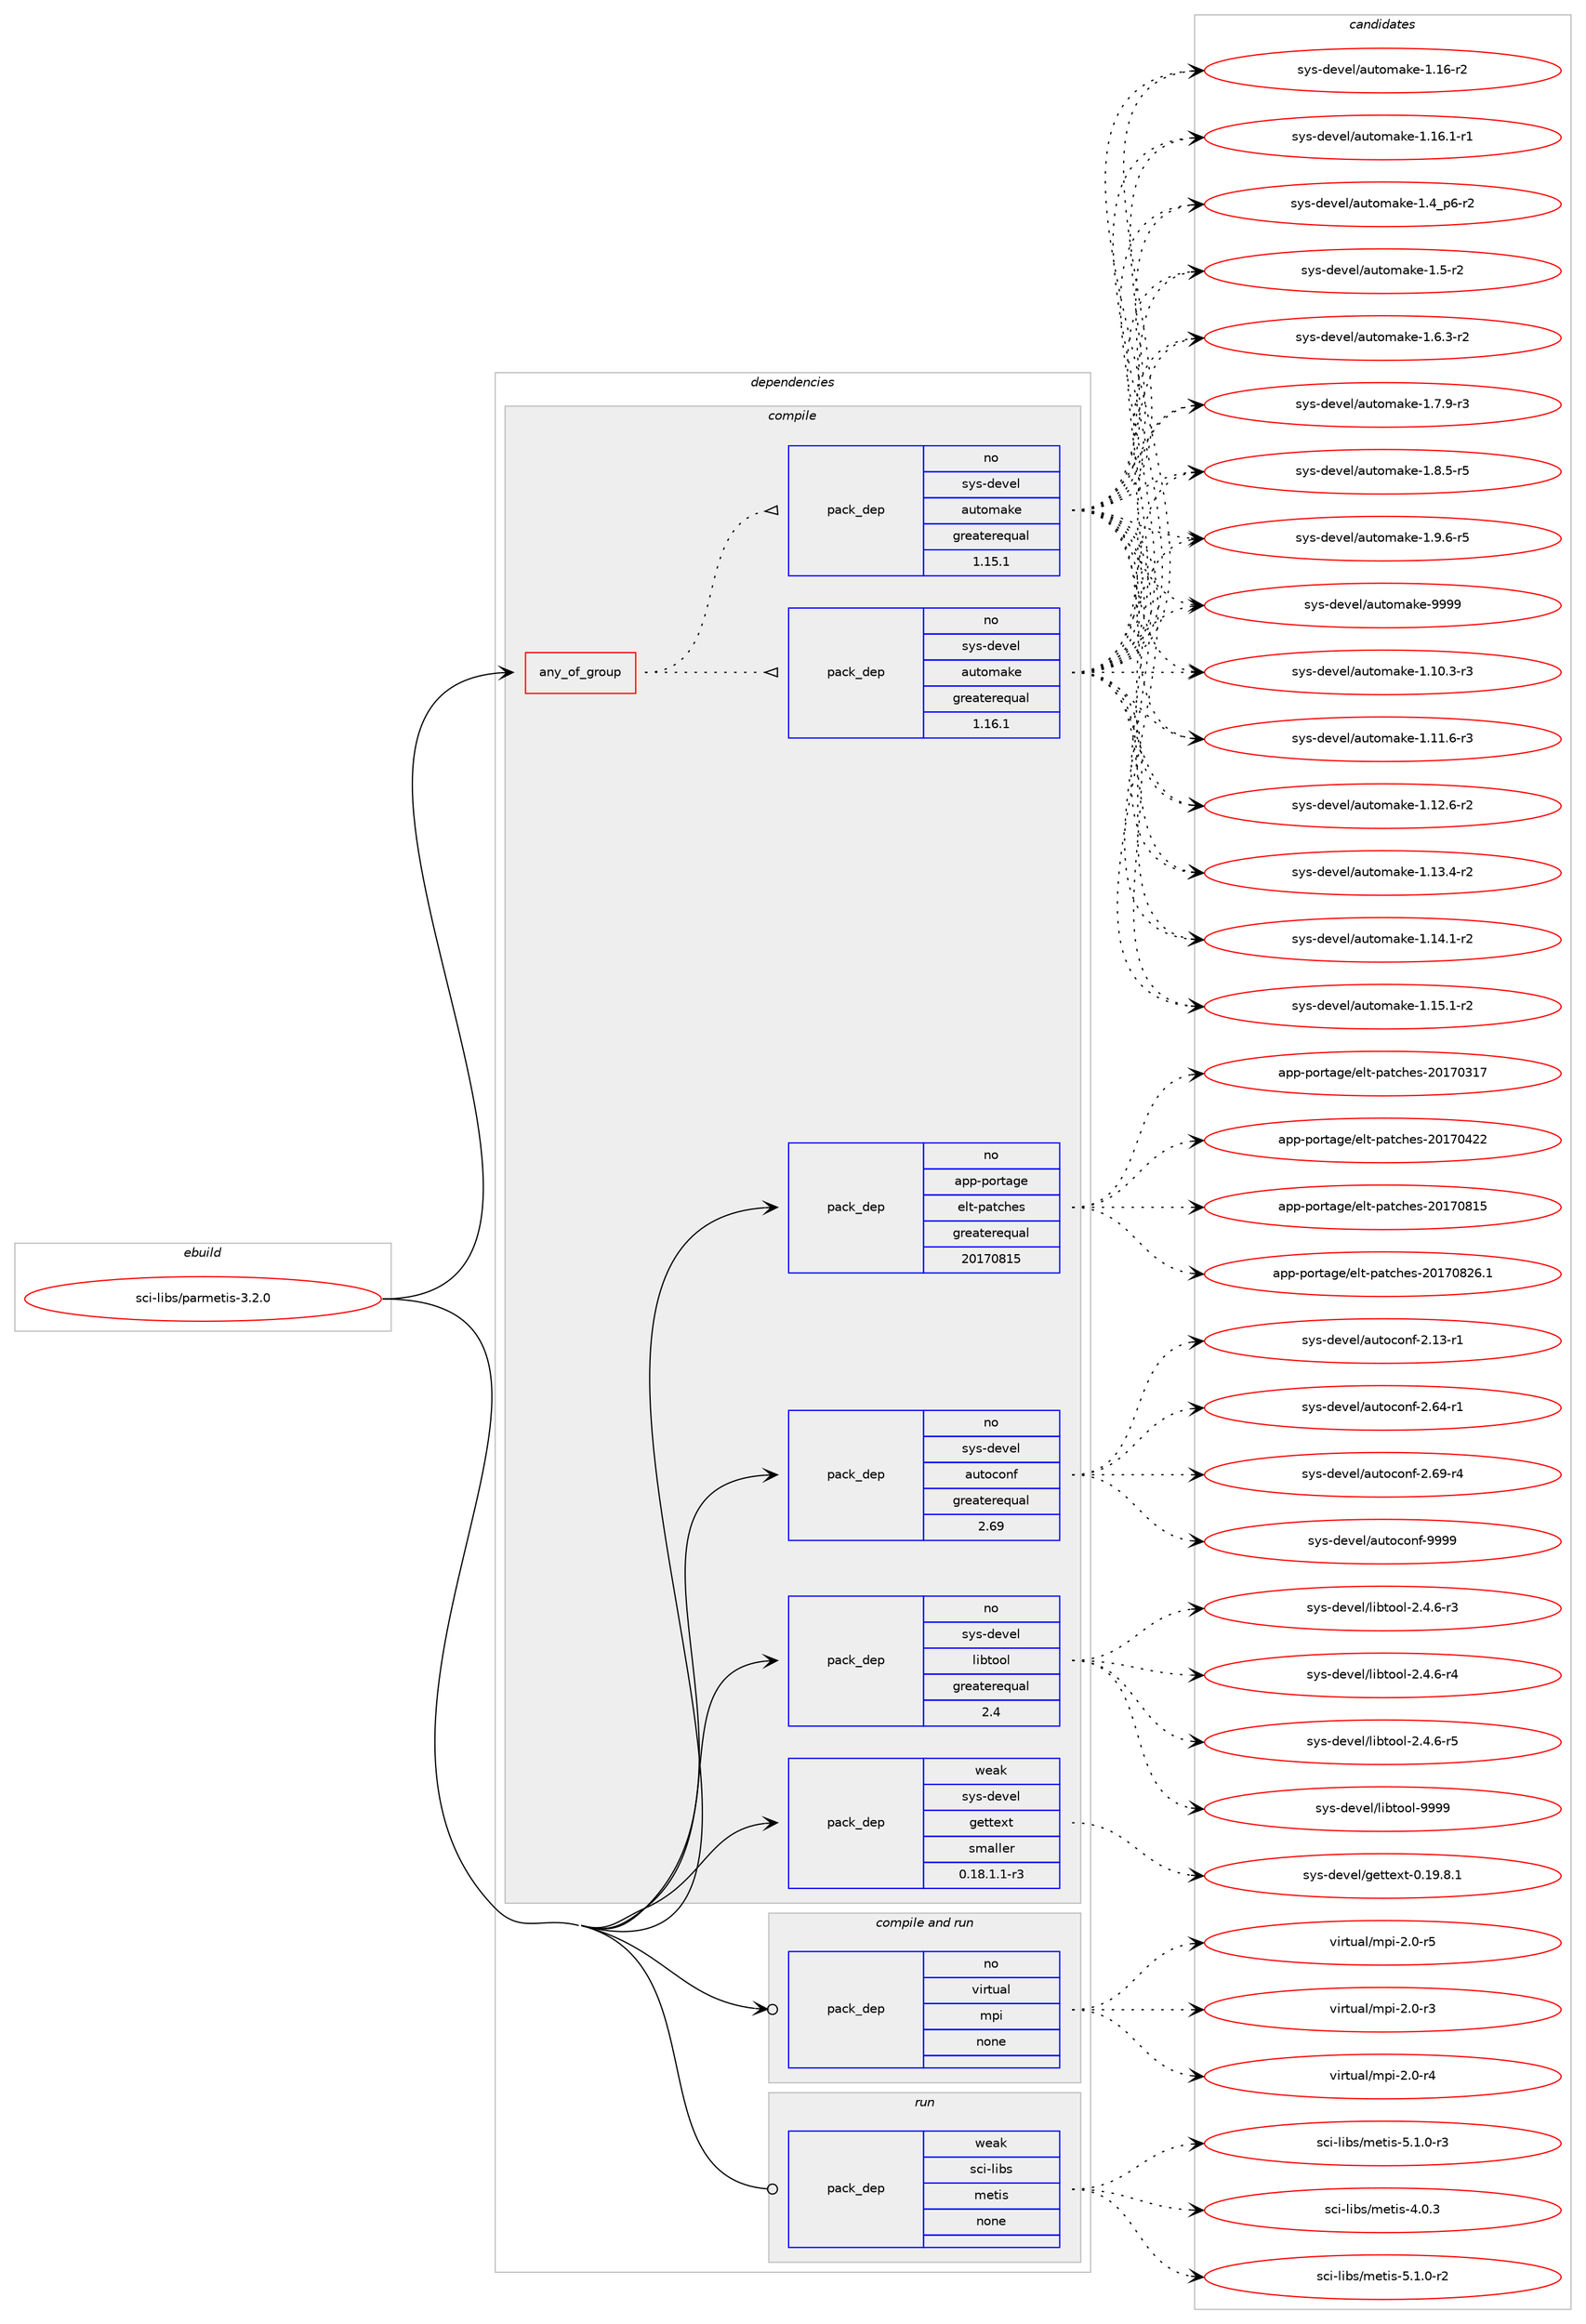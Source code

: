 digraph prolog {

# *************
# Graph options
# *************

newrank=true;
concentrate=true;
compound=true;
graph [rankdir=LR,fontname=Helvetica,fontsize=10,ranksep=1.5];#, ranksep=2.5, nodesep=0.2];
edge  [arrowhead=vee];
node  [fontname=Helvetica,fontsize=10];

# **********
# The ebuild
# **********

subgraph cluster_leftcol {
color=gray;
rank=same;
label=<<i>ebuild</i>>;
id [label="sci-libs/parmetis-3.2.0", color=red, width=4, href="../sci-libs/parmetis-3.2.0.svg"];
}

# ****************
# The dependencies
# ****************

subgraph cluster_midcol {
color=gray;
label=<<i>dependencies</i>>;
subgraph cluster_compile {
fillcolor="#eeeeee";
style=filled;
label=<<i>compile</i>>;
subgraph any26950 {
dependency1695581 [label=<<TABLE BORDER="0" CELLBORDER="1" CELLSPACING="0" CELLPADDING="4"><TR><TD CELLPADDING="10">any_of_group</TD></TR></TABLE>>, shape=none, color=red];subgraph pack1213869 {
dependency1695582 [label=<<TABLE BORDER="0" CELLBORDER="1" CELLSPACING="0" CELLPADDING="4" WIDTH="220"><TR><TD ROWSPAN="6" CELLPADDING="30">pack_dep</TD></TR><TR><TD WIDTH="110">no</TD></TR><TR><TD>sys-devel</TD></TR><TR><TD>automake</TD></TR><TR><TD>greaterequal</TD></TR><TR><TD>1.16.1</TD></TR></TABLE>>, shape=none, color=blue];
}
dependency1695581:e -> dependency1695582:w [weight=20,style="dotted",arrowhead="oinv"];
subgraph pack1213870 {
dependency1695583 [label=<<TABLE BORDER="0" CELLBORDER="1" CELLSPACING="0" CELLPADDING="4" WIDTH="220"><TR><TD ROWSPAN="6" CELLPADDING="30">pack_dep</TD></TR><TR><TD WIDTH="110">no</TD></TR><TR><TD>sys-devel</TD></TR><TR><TD>automake</TD></TR><TR><TD>greaterequal</TD></TR><TR><TD>1.15.1</TD></TR></TABLE>>, shape=none, color=blue];
}
dependency1695581:e -> dependency1695583:w [weight=20,style="dotted",arrowhead="oinv"];
}
id:e -> dependency1695581:w [weight=20,style="solid",arrowhead="vee"];
subgraph pack1213871 {
dependency1695584 [label=<<TABLE BORDER="0" CELLBORDER="1" CELLSPACING="0" CELLPADDING="4" WIDTH="220"><TR><TD ROWSPAN="6" CELLPADDING="30">pack_dep</TD></TR><TR><TD WIDTH="110">no</TD></TR><TR><TD>app-portage</TD></TR><TR><TD>elt-patches</TD></TR><TR><TD>greaterequal</TD></TR><TR><TD>20170815</TD></TR></TABLE>>, shape=none, color=blue];
}
id:e -> dependency1695584:w [weight=20,style="solid",arrowhead="vee"];
subgraph pack1213872 {
dependency1695585 [label=<<TABLE BORDER="0" CELLBORDER="1" CELLSPACING="0" CELLPADDING="4" WIDTH="220"><TR><TD ROWSPAN="6" CELLPADDING="30">pack_dep</TD></TR><TR><TD WIDTH="110">no</TD></TR><TR><TD>sys-devel</TD></TR><TR><TD>autoconf</TD></TR><TR><TD>greaterequal</TD></TR><TR><TD>2.69</TD></TR></TABLE>>, shape=none, color=blue];
}
id:e -> dependency1695585:w [weight=20,style="solid",arrowhead="vee"];
subgraph pack1213873 {
dependency1695586 [label=<<TABLE BORDER="0" CELLBORDER="1" CELLSPACING="0" CELLPADDING="4" WIDTH="220"><TR><TD ROWSPAN="6" CELLPADDING="30">pack_dep</TD></TR><TR><TD WIDTH="110">no</TD></TR><TR><TD>sys-devel</TD></TR><TR><TD>libtool</TD></TR><TR><TD>greaterequal</TD></TR><TR><TD>2.4</TD></TR></TABLE>>, shape=none, color=blue];
}
id:e -> dependency1695586:w [weight=20,style="solid",arrowhead="vee"];
subgraph pack1213874 {
dependency1695587 [label=<<TABLE BORDER="0" CELLBORDER="1" CELLSPACING="0" CELLPADDING="4" WIDTH="220"><TR><TD ROWSPAN="6" CELLPADDING="30">pack_dep</TD></TR><TR><TD WIDTH="110">weak</TD></TR><TR><TD>sys-devel</TD></TR><TR><TD>gettext</TD></TR><TR><TD>smaller</TD></TR><TR><TD>0.18.1.1-r3</TD></TR></TABLE>>, shape=none, color=blue];
}
id:e -> dependency1695587:w [weight=20,style="solid",arrowhead="vee"];
}
subgraph cluster_compileandrun {
fillcolor="#eeeeee";
style=filled;
label=<<i>compile and run</i>>;
subgraph pack1213875 {
dependency1695588 [label=<<TABLE BORDER="0" CELLBORDER="1" CELLSPACING="0" CELLPADDING="4" WIDTH="220"><TR><TD ROWSPAN="6" CELLPADDING="30">pack_dep</TD></TR><TR><TD WIDTH="110">no</TD></TR><TR><TD>virtual</TD></TR><TR><TD>mpi</TD></TR><TR><TD>none</TD></TR><TR><TD></TD></TR></TABLE>>, shape=none, color=blue];
}
id:e -> dependency1695588:w [weight=20,style="solid",arrowhead="odotvee"];
}
subgraph cluster_run {
fillcolor="#eeeeee";
style=filled;
label=<<i>run</i>>;
subgraph pack1213876 {
dependency1695589 [label=<<TABLE BORDER="0" CELLBORDER="1" CELLSPACING="0" CELLPADDING="4" WIDTH="220"><TR><TD ROWSPAN="6" CELLPADDING="30">pack_dep</TD></TR><TR><TD WIDTH="110">weak</TD></TR><TR><TD>sci-libs</TD></TR><TR><TD>metis</TD></TR><TR><TD>none</TD></TR><TR><TD></TD></TR></TABLE>>, shape=none, color=blue];
}
id:e -> dependency1695589:w [weight=20,style="solid",arrowhead="odot"];
}
}

# **************
# The candidates
# **************

subgraph cluster_choices {
rank=same;
color=gray;
label=<<i>candidates</i>>;

subgraph choice1213869 {
color=black;
nodesep=1;
choice11512111545100101118101108479711711611110997107101454946494846514511451 [label="sys-devel/automake-1.10.3-r3", color=red, width=4,href="../sys-devel/automake-1.10.3-r3.svg"];
choice11512111545100101118101108479711711611110997107101454946494946544511451 [label="sys-devel/automake-1.11.6-r3", color=red, width=4,href="../sys-devel/automake-1.11.6-r3.svg"];
choice11512111545100101118101108479711711611110997107101454946495046544511450 [label="sys-devel/automake-1.12.6-r2", color=red, width=4,href="../sys-devel/automake-1.12.6-r2.svg"];
choice11512111545100101118101108479711711611110997107101454946495146524511450 [label="sys-devel/automake-1.13.4-r2", color=red, width=4,href="../sys-devel/automake-1.13.4-r2.svg"];
choice11512111545100101118101108479711711611110997107101454946495246494511450 [label="sys-devel/automake-1.14.1-r2", color=red, width=4,href="../sys-devel/automake-1.14.1-r2.svg"];
choice11512111545100101118101108479711711611110997107101454946495346494511450 [label="sys-devel/automake-1.15.1-r2", color=red, width=4,href="../sys-devel/automake-1.15.1-r2.svg"];
choice1151211154510010111810110847971171161111099710710145494649544511450 [label="sys-devel/automake-1.16-r2", color=red, width=4,href="../sys-devel/automake-1.16-r2.svg"];
choice11512111545100101118101108479711711611110997107101454946495446494511449 [label="sys-devel/automake-1.16.1-r1", color=red, width=4,href="../sys-devel/automake-1.16.1-r1.svg"];
choice115121115451001011181011084797117116111109971071014549465295112544511450 [label="sys-devel/automake-1.4_p6-r2", color=red, width=4,href="../sys-devel/automake-1.4_p6-r2.svg"];
choice11512111545100101118101108479711711611110997107101454946534511450 [label="sys-devel/automake-1.5-r2", color=red, width=4,href="../sys-devel/automake-1.5-r2.svg"];
choice115121115451001011181011084797117116111109971071014549465446514511450 [label="sys-devel/automake-1.6.3-r2", color=red, width=4,href="../sys-devel/automake-1.6.3-r2.svg"];
choice115121115451001011181011084797117116111109971071014549465546574511451 [label="sys-devel/automake-1.7.9-r3", color=red, width=4,href="../sys-devel/automake-1.7.9-r3.svg"];
choice115121115451001011181011084797117116111109971071014549465646534511453 [label="sys-devel/automake-1.8.5-r5", color=red, width=4,href="../sys-devel/automake-1.8.5-r5.svg"];
choice115121115451001011181011084797117116111109971071014549465746544511453 [label="sys-devel/automake-1.9.6-r5", color=red, width=4,href="../sys-devel/automake-1.9.6-r5.svg"];
choice115121115451001011181011084797117116111109971071014557575757 [label="sys-devel/automake-9999", color=red, width=4,href="../sys-devel/automake-9999.svg"];
dependency1695582:e -> choice11512111545100101118101108479711711611110997107101454946494846514511451:w [style=dotted,weight="100"];
dependency1695582:e -> choice11512111545100101118101108479711711611110997107101454946494946544511451:w [style=dotted,weight="100"];
dependency1695582:e -> choice11512111545100101118101108479711711611110997107101454946495046544511450:w [style=dotted,weight="100"];
dependency1695582:e -> choice11512111545100101118101108479711711611110997107101454946495146524511450:w [style=dotted,weight="100"];
dependency1695582:e -> choice11512111545100101118101108479711711611110997107101454946495246494511450:w [style=dotted,weight="100"];
dependency1695582:e -> choice11512111545100101118101108479711711611110997107101454946495346494511450:w [style=dotted,weight="100"];
dependency1695582:e -> choice1151211154510010111810110847971171161111099710710145494649544511450:w [style=dotted,weight="100"];
dependency1695582:e -> choice11512111545100101118101108479711711611110997107101454946495446494511449:w [style=dotted,weight="100"];
dependency1695582:e -> choice115121115451001011181011084797117116111109971071014549465295112544511450:w [style=dotted,weight="100"];
dependency1695582:e -> choice11512111545100101118101108479711711611110997107101454946534511450:w [style=dotted,weight="100"];
dependency1695582:e -> choice115121115451001011181011084797117116111109971071014549465446514511450:w [style=dotted,weight="100"];
dependency1695582:e -> choice115121115451001011181011084797117116111109971071014549465546574511451:w [style=dotted,weight="100"];
dependency1695582:e -> choice115121115451001011181011084797117116111109971071014549465646534511453:w [style=dotted,weight="100"];
dependency1695582:e -> choice115121115451001011181011084797117116111109971071014549465746544511453:w [style=dotted,weight="100"];
dependency1695582:e -> choice115121115451001011181011084797117116111109971071014557575757:w [style=dotted,weight="100"];
}
subgraph choice1213870 {
color=black;
nodesep=1;
choice11512111545100101118101108479711711611110997107101454946494846514511451 [label="sys-devel/automake-1.10.3-r3", color=red, width=4,href="../sys-devel/automake-1.10.3-r3.svg"];
choice11512111545100101118101108479711711611110997107101454946494946544511451 [label="sys-devel/automake-1.11.6-r3", color=red, width=4,href="../sys-devel/automake-1.11.6-r3.svg"];
choice11512111545100101118101108479711711611110997107101454946495046544511450 [label="sys-devel/automake-1.12.6-r2", color=red, width=4,href="../sys-devel/automake-1.12.6-r2.svg"];
choice11512111545100101118101108479711711611110997107101454946495146524511450 [label="sys-devel/automake-1.13.4-r2", color=red, width=4,href="../sys-devel/automake-1.13.4-r2.svg"];
choice11512111545100101118101108479711711611110997107101454946495246494511450 [label="sys-devel/automake-1.14.1-r2", color=red, width=4,href="../sys-devel/automake-1.14.1-r2.svg"];
choice11512111545100101118101108479711711611110997107101454946495346494511450 [label="sys-devel/automake-1.15.1-r2", color=red, width=4,href="../sys-devel/automake-1.15.1-r2.svg"];
choice1151211154510010111810110847971171161111099710710145494649544511450 [label="sys-devel/automake-1.16-r2", color=red, width=4,href="../sys-devel/automake-1.16-r2.svg"];
choice11512111545100101118101108479711711611110997107101454946495446494511449 [label="sys-devel/automake-1.16.1-r1", color=red, width=4,href="../sys-devel/automake-1.16.1-r1.svg"];
choice115121115451001011181011084797117116111109971071014549465295112544511450 [label="sys-devel/automake-1.4_p6-r2", color=red, width=4,href="../sys-devel/automake-1.4_p6-r2.svg"];
choice11512111545100101118101108479711711611110997107101454946534511450 [label="sys-devel/automake-1.5-r2", color=red, width=4,href="../sys-devel/automake-1.5-r2.svg"];
choice115121115451001011181011084797117116111109971071014549465446514511450 [label="sys-devel/automake-1.6.3-r2", color=red, width=4,href="../sys-devel/automake-1.6.3-r2.svg"];
choice115121115451001011181011084797117116111109971071014549465546574511451 [label="sys-devel/automake-1.7.9-r3", color=red, width=4,href="../sys-devel/automake-1.7.9-r3.svg"];
choice115121115451001011181011084797117116111109971071014549465646534511453 [label="sys-devel/automake-1.8.5-r5", color=red, width=4,href="../sys-devel/automake-1.8.5-r5.svg"];
choice115121115451001011181011084797117116111109971071014549465746544511453 [label="sys-devel/automake-1.9.6-r5", color=red, width=4,href="../sys-devel/automake-1.9.6-r5.svg"];
choice115121115451001011181011084797117116111109971071014557575757 [label="sys-devel/automake-9999", color=red, width=4,href="../sys-devel/automake-9999.svg"];
dependency1695583:e -> choice11512111545100101118101108479711711611110997107101454946494846514511451:w [style=dotted,weight="100"];
dependency1695583:e -> choice11512111545100101118101108479711711611110997107101454946494946544511451:w [style=dotted,weight="100"];
dependency1695583:e -> choice11512111545100101118101108479711711611110997107101454946495046544511450:w [style=dotted,weight="100"];
dependency1695583:e -> choice11512111545100101118101108479711711611110997107101454946495146524511450:w [style=dotted,weight="100"];
dependency1695583:e -> choice11512111545100101118101108479711711611110997107101454946495246494511450:w [style=dotted,weight="100"];
dependency1695583:e -> choice11512111545100101118101108479711711611110997107101454946495346494511450:w [style=dotted,weight="100"];
dependency1695583:e -> choice1151211154510010111810110847971171161111099710710145494649544511450:w [style=dotted,weight="100"];
dependency1695583:e -> choice11512111545100101118101108479711711611110997107101454946495446494511449:w [style=dotted,weight="100"];
dependency1695583:e -> choice115121115451001011181011084797117116111109971071014549465295112544511450:w [style=dotted,weight="100"];
dependency1695583:e -> choice11512111545100101118101108479711711611110997107101454946534511450:w [style=dotted,weight="100"];
dependency1695583:e -> choice115121115451001011181011084797117116111109971071014549465446514511450:w [style=dotted,weight="100"];
dependency1695583:e -> choice115121115451001011181011084797117116111109971071014549465546574511451:w [style=dotted,weight="100"];
dependency1695583:e -> choice115121115451001011181011084797117116111109971071014549465646534511453:w [style=dotted,weight="100"];
dependency1695583:e -> choice115121115451001011181011084797117116111109971071014549465746544511453:w [style=dotted,weight="100"];
dependency1695583:e -> choice115121115451001011181011084797117116111109971071014557575757:w [style=dotted,weight="100"];
}
subgraph choice1213871 {
color=black;
nodesep=1;
choice97112112451121111141169710310147101108116451129711699104101115455048495548514955 [label="app-portage/elt-patches-20170317", color=red, width=4,href="../app-portage/elt-patches-20170317.svg"];
choice97112112451121111141169710310147101108116451129711699104101115455048495548525050 [label="app-portage/elt-patches-20170422", color=red, width=4,href="../app-portage/elt-patches-20170422.svg"];
choice97112112451121111141169710310147101108116451129711699104101115455048495548564953 [label="app-portage/elt-patches-20170815", color=red, width=4,href="../app-portage/elt-patches-20170815.svg"];
choice971121124511211111411697103101471011081164511297116991041011154550484955485650544649 [label="app-portage/elt-patches-20170826.1", color=red, width=4,href="../app-portage/elt-patches-20170826.1.svg"];
dependency1695584:e -> choice97112112451121111141169710310147101108116451129711699104101115455048495548514955:w [style=dotted,weight="100"];
dependency1695584:e -> choice97112112451121111141169710310147101108116451129711699104101115455048495548525050:w [style=dotted,weight="100"];
dependency1695584:e -> choice97112112451121111141169710310147101108116451129711699104101115455048495548564953:w [style=dotted,weight="100"];
dependency1695584:e -> choice971121124511211111411697103101471011081164511297116991041011154550484955485650544649:w [style=dotted,weight="100"];
}
subgraph choice1213872 {
color=black;
nodesep=1;
choice1151211154510010111810110847971171161119911111010245504649514511449 [label="sys-devel/autoconf-2.13-r1", color=red, width=4,href="../sys-devel/autoconf-2.13-r1.svg"];
choice1151211154510010111810110847971171161119911111010245504654524511449 [label="sys-devel/autoconf-2.64-r1", color=red, width=4,href="../sys-devel/autoconf-2.64-r1.svg"];
choice1151211154510010111810110847971171161119911111010245504654574511452 [label="sys-devel/autoconf-2.69-r4", color=red, width=4,href="../sys-devel/autoconf-2.69-r4.svg"];
choice115121115451001011181011084797117116111991111101024557575757 [label="sys-devel/autoconf-9999", color=red, width=4,href="../sys-devel/autoconf-9999.svg"];
dependency1695585:e -> choice1151211154510010111810110847971171161119911111010245504649514511449:w [style=dotted,weight="100"];
dependency1695585:e -> choice1151211154510010111810110847971171161119911111010245504654524511449:w [style=dotted,weight="100"];
dependency1695585:e -> choice1151211154510010111810110847971171161119911111010245504654574511452:w [style=dotted,weight="100"];
dependency1695585:e -> choice115121115451001011181011084797117116111991111101024557575757:w [style=dotted,weight="100"];
}
subgraph choice1213873 {
color=black;
nodesep=1;
choice1151211154510010111810110847108105981161111111084550465246544511451 [label="sys-devel/libtool-2.4.6-r3", color=red, width=4,href="../sys-devel/libtool-2.4.6-r3.svg"];
choice1151211154510010111810110847108105981161111111084550465246544511452 [label="sys-devel/libtool-2.4.6-r4", color=red, width=4,href="../sys-devel/libtool-2.4.6-r4.svg"];
choice1151211154510010111810110847108105981161111111084550465246544511453 [label="sys-devel/libtool-2.4.6-r5", color=red, width=4,href="../sys-devel/libtool-2.4.6-r5.svg"];
choice1151211154510010111810110847108105981161111111084557575757 [label="sys-devel/libtool-9999", color=red, width=4,href="../sys-devel/libtool-9999.svg"];
dependency1695586:e -> choice1151211154510010111810110847108105981161111111084550465246544511451:w [style=dotted,weight="100"];
dependency1695586:e -> choice1151211154510010111810110847108105981161111111084550465246544511452:w [style=dotted,weight="100"];
dependency1695586:e -> choice1151211154510010111810110847108105981161111111084550465246544511453:w [style=dotted,weight="100"];
dependency1695586:e -> choice1151211154510010111810110847108105981161111111084557575757:w [style=dotted,weight="100"];
}
subgraph choice1213874 {
color=black;
nodesep=1;
choice1151211154510010111810110847103101116116101120116454846495746564649 [label="sys-devel/gettext-0.19.8.1", color=red, width=4,href="../sys-devel/gettext-0.19.8.1.svg"];
dependency1695587:e -> choice1151211154510010111810110847103101116116101120116454846495746564649:w [style=dotted,weight="100"];
}
subgraph choice1213875 {
color=black;
nodesep=1;
choice1181051141161179710847109112105455046484511451 [label="virtual/mpi-2.0-r3", color=red, width=4,href="../virtual/mpi-2.0-r3.svg"];
choice1181051141161179710847109112105455046484511452 [label="virtual/mpi-2.0-r4", color=red, width=4,href="../virtual/mpi-2.0-r4.svg"];
choice1181051141161179710847109112105455046484511453 [label="virtual/mpi-2.0-r5", color=red, width=4,href="../virtual/mpi-2.0-r5.svg"];
dependency1695588:e -> choice1181051141161179710847109112105455046484511451:w [style=dotted,weight="100"];
dependency1695588:e -> choice1181051141161179710847109112105455046484511452:w [style=dotted,weight="100"];
dependency1695588:e -> choice1181051141161179710847109112105455046484511453:w [style=dotted,weight="100"];
}
subgraph choice1213876 {
color=black;
nodesep=1;
choice11599105451081059811547109101116105115455246484651 [label="sci-libs/metis-4.0.3", color=red, width=4,href="../sci-libs/metis-4.0.3.svg"];
choice115991054510810598115471091011161051154553464946484511450 [label="sci-libs/metis-5.1.0-r2", color=red, width=4,href="../sci-libs/metis-5.1.0-r2.svg"];
choice115991054510810598115471091011161051154553464946484511451 [label="sci-libs/metis-5.1.0-r3", color=red, width=4,href="../sci-libs/metis-5.1.0-r3.svg"];
dependency1695589:e -> choice11599105451081059811547109101116105115455246484651:w [style=dotted,weight="100"];
dependency1695589:e -> choice115991054510810598115471091011161051154553464946484511450:w [style=dotted,weight="100"];
dependency1695589:e -> choice115991054510810598115471091011161051154553464946484511451:w [style=dotted,weight="100"];
}
}

}
